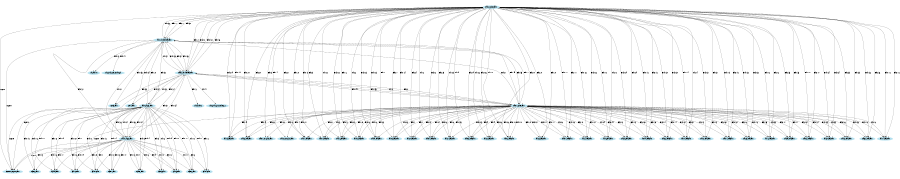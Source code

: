 digraph DCMetro {
	node [color=lightblue2 style=filled]
	size="6,6"
	ratio=0.2
	"n9k02-spine-eat1" -> "access01-mgmt-eat1" [label=mgmt0 len=1.00]
	"n9k02-spine-eat1" -> "n9k01-borderleaf-eat1" [label="Eth1/1" len=1.00]
	"n9k02-spine-eat1" -> "n9k02-borderleaf-eat1" [label="Eth1/2" len=1.00]
	"n9k02-spine-eat1" -> "n9k01-corp-dci-eat1" [label="Eth1/3" len=1.00]
	"n9k02-spine-eat1" -> "n9k02-corp-dci-eat1" [label="Eth1/4" len=1.00]
	"n9k02-spine-eat1" -> "n9k01-leaf-eat1" [label="Eth1/5" len=1.00]
	"n9k02-spine-eat1" -> "n9k02-leaf-eat1" [label="Eth1/6" len=1.00]
	"n9k02-spine-eat1" -> "n9k03-leaf-eat1" [label="Eth1/7" len=1.00]
	"n9k02-spine-eat1" -> "n9k04-leaf-eat1" [label="Eth1/8" len=1.00]
	"n9k02-spine-eat1" -> "n9k05-leaf-eat1" [label="Eth1/9" len=1.00]
	"n9k02-spine-eat1" -> "n9k06-leaf-eat1" [label="Eth1/10" len=1.00]
	"n9k02-spine-eat1" -> "n9k07-leaf-eat1" [label="Eth1/11" len=1.00]
	"n9k02-spine-eat1" -> "n9k08-leaf-eat1" [label="Eth1/12" len=1.00]
	"n9k02-spine-eat1" -> "n9K09-leaf-eat1" [label="Eth1/13" len=1.00]
	"n9k02-spine-eat1" -> "n9k10-leaf-eat1" [label="Eth1/14" len=1.00]
	"n9k02-spine-eat1" -> "n9k11-leaf-eat1" [label="Eth1/15" len=1.00]
	"n9k02-spine-eat1" -> "n9k12-leaf-eat1" [label="Eth1/16" len=1.00]
	"n9k02-spine-eat1" -> "n9k13-leaf-eat1" [label="Eth1/17" len=1.00]
	"n9k02-spine-eat1" -> "n9k14-leaf-eat1" [label="Eth1/18" len=1.00]
	"n9k02-spine-eat1" -> "n9k15-leaf-eat1" [label="Eth1/19" len=1.00]
	"n9k02-spine-eat1" -> "n9k16-leaf-eat1" [label="Eth1/20" len=1.00]
	"n9k02-spine-eat1" -> "n9k17-leaf-eat1" [label="Eth1/21" len=1.00]
	"n9k02-spine-eat1" -> "n9k18-leaf-eat1" [label="Eth1/22" len=1.00]
	"n9k02-spine-eat1" -> "n9k19-leaf-eat1" [label="Eth1/23" len=1.00]
	"n9k02-spine-eat1" -> "n9k20-leaf-eat1" [label="Eth1/24" len=1.00]
	"n9k02-spine-eat1" -> "n9k21-leaf-eat1" [label="Eth1/25" len=1.00]
	"n9k02-spine-eat1" -> "n9k22-leaf-eat1" [label="Eth1/26" len=1.00]
	"n9k02-spine-eat1" -> "n9k23-leaf-eat1" [label="Eth1/27" len=1.00]
	"n9k02-spine-eat1" -> "n9k24-leaf-eat1" [label="Eth1/28" len=1.00]
	"n9k02-spine-eat1" -> "n9k25-leaf-eat1" [label="Eth1/29" len=1.00]
	"n9k02-spine-eat1" -> "n9k26-leaf-eat1" [label="Eth1/30" len=1.00]
	"n9k02-spine-eat1" -> "n9k27-leaf-eat1" [label="Eth1/31" len=1.00]
	"n9k02-spine-eat1" -> "n9k28-leaf-eat1" [label="Eth1/32" len=1.00]
	"n9k02-spine-eat1" -> "n9k29-leaf-eat1" [label="Eth1/33" len=1.00]
	"n9k02-spine-eat1" -> "n9k30-leaf-eat1" [label="Eth1/34" len=1.00]
	"n9k02-spine-eat1" -> "n9k31-leaf-eat1" [label="Eth1/35" len=1.00]
	"n9k02-spine-eat1" -> "n9k32-leaf-eat1" [label="Eth1/36" len=1.00]
	"n9k02-spine-eat1" -> "n9k01-borderleaf-eat1" [label="Eth2/1" len=1.00]
	"n9k02-spine-eat1" -> "n9k02-borderleaf-eat1" [label="Eth2/2" len=1.00]
	"n9k02-spine-eat1" -> "n9k01-leaf-eat1" [label="Eth2/5" len=1.00]
	"n9k02-spine-eat1" -> "n9k02-leaf-eat1" [label="Eth2/6" len=1.00]
	"n9k02-spine-eat1" -> "n9k03-leaf-eat1" [label="Eth2/7" len=1.00]
	"n9k02-spine-eat1" -> "n9k04-leaf-eat1" [label="Eth2/8" len=1.00]
	"n9k02-spine-eat1" -> "n9k05-leaf-eat1" [label="Eth2/9" len=1.00]
	"n9k02-spine-eat1" -> "n9k06-leaf-eat1" [label="Eth2/10" len=1.00]
	"n9k02-spine-eat1" -> "n9k07-leaf-eat1" [label="Eth2/11" len=1.00]
	"n9k02-spine-eat1" -> "n9k08-leaf-eat1" [label="Eth2/12" len=1.00]
	"n9k02-spine-eat1" -> "n9K09-leaf-eat1" [label="Eth2/13" len=1.00]
	"n9k02-spine-eat1" -> "n9k10-leaf-eat1" [label="Eth2/14" len=1.00]
	"n9k02-spine-eat1" -> "n9k11-leaf-eat1" [label="Eth2/15" len=1.00]
	"n9k02-spine-eat1" -> "n9k12-leaf-eat1" [label="Eth2/16" len=1.00]
	"n9k02-spine-eat1" -> "n9k13-leaf-eat1" [label="Eth2/17" len=1.00]
	"n9k02-spine-eat1" -> "n9k14-leaf-eat1" [label="Eth2/18" len=1.00]
	"n9k02-spine-eat1" -> "n9k15-leaf-eat1" [label="Eth2/19" len=1.00]
	"n9k02-spine-eat1" -> "n9k16-leaf-eat1" [label="Eth2/20" len=1.00]
	"n9k02-spine-eat1" -> "n9k17-leaf-eat1" [label="Eth2/21" len=1.00]
	"n9k02-spine-eat1" -> "n9k18-leaf-eat1" [label="Eth2/22" len=1.00]
	"n9k02-spine-eat1" -> "n9k19-leaf-eat1" [label="Eth2/23" len=1.00]
	"n9k02-spine-eat1" -> "n9k20-leaf-eat1" [label="Eth2/24" len=1.00]
	"n9k02-spine-eat1" -> "n9k21-leaf-eat1" [label="Eth2/25" len=1.00]
	"n9k02-spine-eat1" -> "n9k22-leaf-eat1" [label="Eth2/26" len=1.00]
	"n9k02-spine-eat1" -> "n9k23-leaf-eat1" [label="Eth2/27" len=1.00]
	"n9k02-spine-eat1" -> "n9k24-leaf-eat1" [label="Eth2/28" len=1.00]
	"n9k02-spine-eat1" -> "n9k25-leaf-eat1" [label="Eth2/29" len=1.00]
	"n9k02-spine-eat1" -> "n9k26-leaf-eat1" [label="Eth2/30" len=1.00]
	"n9k02-spine-eat1" -> "n9k27-leaf-eat1" [label="Eth2/31" len=1.00]
	"n9k02-spine-eat1" -> "n9k28-leaf-eat1" [label="Eth2/32" len=1.00]
	"n9k02-spine-eat1" -> "n9k29-leaf-eat1" [label="Eth2/33" len=1.00]
	"n9k02-spine-eat1" -> "n9k30-leaf-eat1" [label="Eth2/34" len=1.00]
	"n9k02-spine-eat1" -> "n9k31-leaf-eat1" [label="Eth2/35" len=1.00]
	"n9k02-spine-eat1" -> "n9k32-leaf-eat1" [label="Eth2/36" len=1.00]
	"n9k02-aggr-eat1" -> "access01-mgmt-eat1" [label=mgmt0 len=1.00]
	"n9k02-aggr-eat1" -> "n5k01-eat1" [label="Eth1/1" len=1.00]
	"n9k02-aggr-eat1" -> "n5k01-eat1" [label="Eth1/2" len=1.00]
	"n9k02-aggr-eat1" -> "n5k02-eat1" [label="Eth1/3" len=1.00]
	"n9k02-aggr-eat1" -> "n5k02-eat1" [label="Eth1/4" len=1.00]
	"n9k02-aggr-eat1" -> "n5k03-eat1" [label="Eth1/5" len=1.00]
	"n9k02-aggr-eat1" -> "n5k03-eat1" [label="Eth1/6" len=1.00]
	"n9k02-aggr-eat1" -> "n5k04-eat1" [label="Eth1/7" len=1.00]
	"n9k02-aggr-eat1" -> "n5k04-eat1" [label="Eth1/8" len=1.00]
	"n9k02-aggr-eat1" -> "n5k05-eat1" [label="Eth1/9" len=1.00]
	"n9k02-aggr-eat1" -> "n5k05-eat1" [label="Eth1/10" len=1.00]
	"n9k02-aggr-eat1" -> "n5k06-eat1" [label="Eth1/11" len=1.00]
	"n9k02-aggr-eat1" -> "n5k06-eat1" [label="Eth1/12" len=1.00]
	"n9k02-aggr-eat1" -> "n5k07-eat1" [label="Eth1/13" len=1.00]
	"n9k02-aggr-eat1" -> "n5k07-eat1" [label="Eth1/14" len=1.00]
	"n9k02-aggr-eat1" -> "n5k08-eat1" [label="Eth1/15" len=1.00]
	"n9k02-aggr-eat1" -> "n5k08-eat1" [label="Eth1/16" len=1.00]
	"n9k02-aggr-eat1" -> "n5k09-eat1" [label="Eth1/17" len=1.00]
	"n9k02-aggr-eat1" -> "n5k09-eat1" [label="Eth1/18" len=1.00]
	"n9k02-aggr-eat1" -> "n5k10-eat1" [label="Eth1/19" len=1.00]
	"n9k02-aggr-eat1" -> "n5k10-eat1" [label="Eth1/20" len=1.00]
	"n9k02-aggr-eat1" -> "n9k01-borderleaf-eat1" [label="Eth1/21" len=1.00]
	"n9k02-aggr-eat1" -> "n9k01-aggr-eat1" [label="Eth1/24" len=1.00]
	"n9k02-aggr-eat1" -> "n9k02-borderleaf-eat1" [label="Eth1/34" len=1.00]
	"n9k02-aggr-eat1" -> "n9k01-aggr-eat1" [label="Eth1/36" len=1.00]
	"n9k01-borderleaf-eat1" -> "access01-mgmt-eat1" [label=mgmt0 len=1.00]
	"n9k01-borderleaf-eat1" -> "wdc-asbr01" [label="Eth1/3" len=1.00]
	"n9k01-borderleaf-eat1" -> "wdc-pod2-pso-cnsltng-b" [label="Eth1/47" len=1.00]
	"n9k01-borderleaf-eat1" -> "n9k01-spine-eat1" [label="Eth1/49" len=1.00]
	"n9k01-borderleaf-eat1" -> "n9k02-spine-eat1" [label="Eth1/50" len=1.00]
	"n9k01-borderleaf-eat1" -> "n9k01-aggr-eat1" [label="Eth1/51" len=1.00]
	"n9k01-borderleaf-eat1" -> "n9k02-aggr-eat1" [label="Eth1/52" len=1.00]
	"n9k01-borderleaf-eat1" -> "rpe03-eat1" [label="Eth1/53" len=1.00]
	"n9k01-borderleaf-eat1" -> "rpe04-eat1" [label="Eth1/54" len=1.00]
	"n9k01-borderleaf-eat1" -> "n9k01-spine-eat1" [label="Eth1/55" len=1.00]
	"n9k01-borderleaf-eat1" -> "n9k02-spine-eat1" [label="Eth1/56" len=1.00]
	"n9k01-borderleaf-eat1" -> "n9k02-borderleaf-eat1" [label="Eth1/57" len=1.00]
	"n9k01-borderleaf-eat1" -> "n9k02-borderleaf-eat1" [label="Eth1/58" len=1.00]
	"n9k02-borderleaf-eat1" -> "access01-mgmt-eat1" [label=mgmt0 len=1.00]
	"n9k02-borderleaf-eat1" -> "wdc-asbr02" [label="Eth1/3" len=1.00]
	"n9k02-borderleaf-eat1" -> "wdc-pod2-pso-cnsltng-c" [label="Eth1/47" len=1.00]
	"n9k02-borderleaf-eat1" -> "n9k01-spine-eat1" [label="Eth1/49" len=1.00]
	"n9k02-borderleaf-eat1" -> "n9k02-spine-eat1" [label="Eth1/50" len=1.00]
	"n9k02-borderleaf-eat1" -> "n9k01-aggr-eat1" [label="Eth1/51" len=1.00]
	"n9k02-borderleaf-eat1" -> "n9k02-aggr-eat1" [label="Eth1/52" len=1.00]
	"n9k02-borderleaf-eat1" -> "rpe03-eat1" [label="Eth1/53" len=1.00]
	"n9k02-borderleaf-eat1" -> "rpe04-eat1" [label="Eth1/54" len=1.00]
	"n9k02-borderleaf-eat1" -> "n9k01-spine-eat1" [label="Eth1/55" len=1.00]
	"n9k02-borderleaf-eat1" -> "n9k02-spine-eat1" [label="Eth1/56" len=1.00]
	"n9k02-borderleaf-eat1" -> "n9k01-borderleaf-eat1" [label="Eth1/57" len=1.00]
	"n9k02-borderleaf-eat1" -> "n9k01-borderleaf-eat1" [label="Eth1/58" len=1.00]
	"n9k01-aggr-eat1" -> "access01-mgmt-eat1" [label=mgmt0 len=1.00]
	"n9k01-aggr-eat1" -> "n5k01-eat1" [label="Eth1/1" len=1.00]
	"n9k01-aggr-eat1" -> "n5k01-eat1" [label="Eth1/2" len=1.00]
	"n9k01-aggr-eat1" -> "n5k02-eat1" [label="Eth1/3" len=1.00]
	"n9k01-aggr-eat1" -> "n5k02-eat1" [label="Eth1/4" len=1.00]
	"n9k01-aggr-eat1" -> "n5k03-eat1" [label="Eth1/6" len=1.00]
	"n9k01-aggr-eat1" -> "n5k04-eat1" [label="Eth1/8" len=1.00]
	"n9k01-aggr-eat1" -> "n5k05-eat1" [label="Eth1/9" len=1.00]
	"n9k01-aggr-eat1" -> "n5k05-eat1" [label="Eth1/10" len=1.00]
	"n9k01-aggr-eat1" -> "n5k06-eat1" [label="Eth1/11" len=1.00]
	"n9k01-aggr-eat1" -> "n5k06-eat1" [label="Eth1/12" len=1.00]
	"n9k01-aggr-eat1" -> "n5k07-eat1" [label="Eth1/13" len=1.00]
	"n9k01-aggr-eat1" -> "n5k07-eat1" [label="Eth1/14" len=1.00]
	"n9k01-aggr-eat1" -> "n5k08-eat1" [label="Eth1/15" len=1.00]
	"n9k01-aggr-eat1" -> "n5k08-eat1" [label="Eth1/16" len=1.00]
	"n9k01-aggr-eat1" -> "n5k09-eat1" [label="Eth1/17" len=1.00]
	"n9k01-aggr-eat1" -> "n5k09-eat1" [label="Eth1/18" len=1.00]
	"n9k01-aggr-eat1" -> "n5k10-eat1" [label="Eth1/19" len=1.00]
	"n9k01-aggr-eat1" -> "n5k10-eat1" [label="Eth1/20" len=1.00]
	"n9k01-aggr-eat1" -> "n9k01-borderleaf-eat1" [label="Eth1/21" len=1.00]
	"n9k01-aggr-eat1" -> "n9k02-aggr-eat1" [label="Eth1/24" len=1.00]
	"n9k01-aggr-eat1" -> "n9k02-borderleaf-eat1" [label="Eth1/34" len=1.00]
	"n9k01-aggr-eat1" -> "n9k02-aggr-eat1" [label="Eth1/36" len=1.00]
	"n9k01-spine-eat1" -> "access01-mgmt-eat1" [label=mgmt0 len=1.00]
	"n9k01-spine-eat1" -> "n9k01-borderleaf-eat1" [label="Eth1/1" len=1.00]
	"n9k01-spine-eat1" -> "n9k02-borderleaf-eat1" [label="Eth1/2" len=1.00]
	"n9k01-spine-eat1" -> "n9k01-corp-dci-eat1" [label="Eth1/3" len=1.00]
	"n9k01-spine-eat1" -> "n9k02-corp-dci-eat1" [label="Eth1/4" len=1.00]
	"n9k01-spine-eat1" -> "n9k01-leaf-eat1" [label="Eth1/5" len=1.00]
	"n9k01-spine-eat1" -> "n9k02-leaf-eat1" [label="Eth1/6" len=1.00]
	"n9k01-spine-eat1" -> "n9k03-leaf-eat1" [label="Eth1/7" len=1.00]
	"n9k01-spine-eat1" -> "n9k04-leaf-eat1" [label="Eth1/8" len=1.00]
	"n9k01-spine-eat1" -> "n9k05-leaf-eat1" [label="Eth1/9" len=1.00]
	"n9k01-spine-eat1" -> "n9k06-leaf-eat1" [label="Eth1/10" len=1.00]
	"n9k01-spine-eat1" -> "n9k07-leaf-eat1" [label="Eth1/11" len=1.00]
	"n9k01-spine-eat1" -> "n9k08-leaf-eat1" [label="Eth1/12" len=1.00]
	"n9k01-spine-eat1" -> "n9K09-leaf-eat1" [label="Eth1/13" len=1.00]
	"n9k01-spine-eat1" -> "n9k10-leaf-eat1" [label="Eth1/14" len=1.00]
	"n9k01-spine-eat1" -> "n9k11-leaf-eat1" [label="Eth1/15" len=1.00]
	"n9k01-spine-eat1" -> "n9k12-leaf-eat1" [label="Eth1/16" len=1.00]
	"n9k01-spine-eat1" -> "n9k13-leaf-eat1" [label="Eth1/17" len=1.00]
	"n9k01-spine-eat1" -> "n9k14-leaf-eat1" [label="Eth1/18" len=1.00]
	"n9k01-spine-eat1" -> "n9k15-leaf-eat1" [label="Eth1/19" len=1.00]
	"n9k01-spine-eat1" -> "n9k16-leaf-eat1" [label="Eth1/20" len=1.00]
	"n9k01-spine-eat1" -> "n9k17-leaf-eat1" [label="Eth1/21" len=1.00]
	"n9k01-spine-eat1" -> "n9k18-leaf-eat1" [label="Eth1/22" len=1.00]
	"n9k01-spine-eat1" -> "n9k19-leaf-eat1" [label="Eth1/23" len=1.00]
	"n9k01-spine-eat1" -> "n9k20-leaf-eat1" [label="Eth1/24" len=1.00]
	"n9k01-spine-eat1" -> "n9k21-leaf-eat1" [label="Eth1/25" len=1.00]
	"n9k01-spine-eat1" -> "n9k22-leaf-eat1" [label="Eth1/26" len=1.00]
	"n9k01-spine-eat1" -> "n9k23-leaf-eat1" [label="Eth1/27" len=1.00]
	"n9k01-spine-eat1" -> "n9k24-leaf-eat1" [label="Eth1/28" len=1.00]
	"n9k01-spine-eat1" -> "n9k25-leaf-eat1" [label="Eth1/29" len=1.00]
	"n9k01-spine-eat1" -> "n9k26-leaf-eat1" [label="Eth1/30" len=1.00]
	"n9k01-spine-eat1" -> "n9k27-leaf-eat1" [label="Eth1/31" len=1.00]
	"n9k01-spine-eat1" -> "n9k28-leaf-eat1" [label="Eth1/32" len=1.00]
	"n9k01-spine-eat1" -> "n9k29-leaf-eat1" [label="Eth1/33" len=1.00]
	"n9k01-spine-eat1" -> "n9k30-leaf-eat1" [label="Eth1/34" len=1.00]
	"n9k01-spine-eat1" -> "n9k31-leaf-eat1" [label="Eth1/35" len=1.00]
	"n9k01-spine-eat1" -> "n9k32-leaf-eat1" [label="Eth1/36" len=1.00]
	"n9k01-spine-eat1" -> "n9k01-borderleaf-eat1" [label="Eth2/1" len=1.00]
	"n9k01-spine-eat1" -> "n9k02-borderleaf-eat1" [label="Eth2/2" len=1.00]
	"n9k01-spine-eat1" -> "n9k01-leaf-eat1" [label="Eth2/5" len=1.00]
	"n9k01-spine-eat1" -> "n9k02-leaf-eat1" [label="Eth2/6" len=1.00]
	"n9k01-spine-eat1" -> "n9k03-leaf-eat1" [label="Eth2/7" len=1.00]
	"n9k01-spine-eat1" -> "n9k04-leaf-eat1" [label="Eth2/8" len=1.00]
	"n9k01-spine-eat1" -> "n9k05-leaf-eat1" [label="Eth2/9" len=1.00]
	"n9k01-spine-eat1" -> "n9k06-leaf-eat1" [label="Eth2/10" len=1.00]
	"n9k01-spine-eat1" -> "n9k07-leaf-eat1" [label="Eth2/11" len=1.00]
	"n9k01-spine-eat1" -> "n9k08-leaf-eat1" [label="Eth2/12" len=1.00]
	"n9k01-spine-eat1" -> "n9K09-leaf-eat1" [label="Eth2/13" len=1.00]
	"n9k01-spine-eat1" -> "n9k10-leaf-eat1" [label="Eth2/14" len=1.00]
	"n9k01-spine-eat1" -> "n9k11-leaf-eat1" [label="Eth2/15" len=1.00]
	"n9k01-spine-eat1" -> "n9k12-leaf-eat1" [label="Eth2/16" len=1.00]
	"n9k01-spine-eat1" -> "n9k13-leaf-eat1" [label="Eth2/17" len=1.00]
	"n9k01-spine-eat1" -> "n9k14-leaf-eat1" [label="Eth2/18" len=1.00]
	"n9k01-spine-eat1" -> "n9k15-leaf-eat1" [label="Eth2/19" len=1.00]
	"n9k01-spine-eat1" -> "n9k16-leaf-eat1" [label="Eth2/20" len=1.00]
	"n9k01-spine-eat1" -> "n9k17-leaf-eat1" [label="Eth2/21" len=1.00]
	"n9k01-spine-eat1" -> "n9k18-leaf-eat1" [label="Eth2/22" len=1.00]
	"n9k01-spine-eat1" -> "n9k19-leaf-eat1" [label="Eth2/23" len=1.00]
	"n9k01-spine-eat1" -> "n9k20-leaf-eat1" [label="Eth2/24" len=1.00]
	"n9k01-spine-eat1" -> "n9k21-leaf-eat1" [label="Eth2/25" len=1.00]
	"n9k01-spine-eat1" -> "n9k22-leaf-eat1" [label="Eth2/26" len=1.00]
	"n9k01-spine-eat1" -> "n9k23-leaf-eat1" [label="Eth2/27" len=1.00]
	"n9k01-spine-eat1" -> "n9k24-leaf-eat1" [label="Eth2/28" len=1.00]
	"n9k01-spine-eat1" -> "n9k25-leaf-eat1" [label="Eth2/29" len=1.00]
	"n9k01-spine-eat1" -> "n9k26-leaf-eat1" [label="Eth2/30" len=1.00]
	"n9k01-spine-eat1" -> "n9k27-leaf-eat1" [label="Eth2/31" len=1.00]
	"n9k01-spine-eat1" -> "n9k28-leaf-eat1" [label="Eth2/32" len=1.00]
	"n9k01-spine-eat1" -> "n9k29-leaf-eat1" [label="Eth2/33" len=1.00]
	"n9k01-spine-eat1" -> "n9k30-leaf-eat1" [label="Eth2/34" len=1.00]
	"n9k01-spine-eat1" -> "n9k31-leaf-eat1" [label="Eth2/35" len=1.00]
	"n9k01-spine-eat1" -> "n9k32-leaf-eat1" [label="Eth2/36" len=1.00]
}

